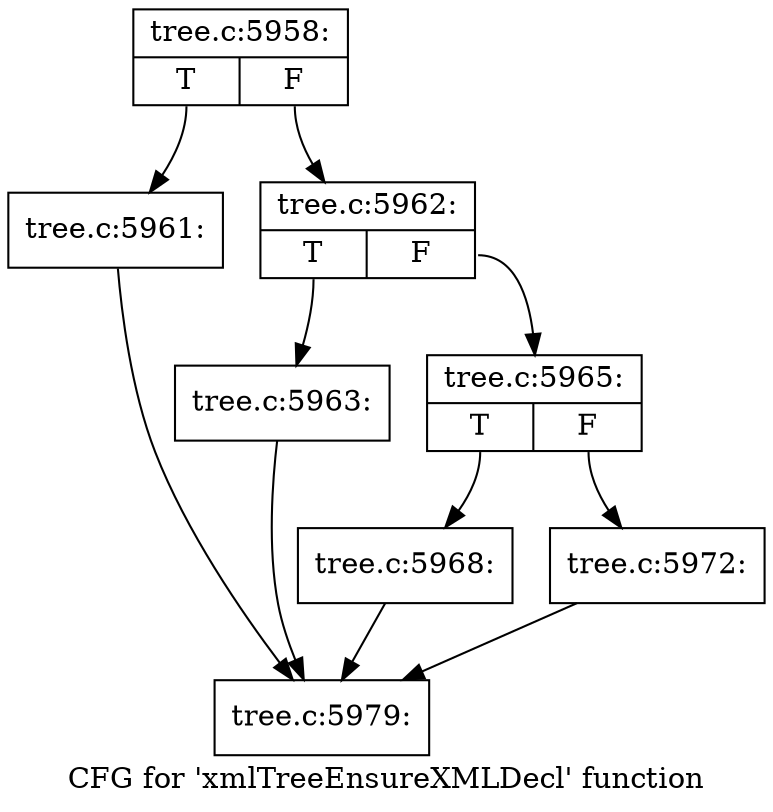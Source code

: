 digraph "CFG for 'xmlTreeEnsureXMLDecl' function" {
	label="CFG for 'xmlTreeEnsureXMLDecl' function";

	Node0x4836640 [shape=record,label="{tree.c:5958:|{<s0>T|<s1>F}}"];
	Node0x4836640:s0 -> Node0x483fb70;
	Node0x4836640:s1 -> Node0x483fbc0;
	Node0x483fb70 [shape=record,label="{tree.c:5961:}"];
	Node0x483fb70 -> Node0x483fc30;
	Node0x483fbc0 [shape=record,label="{tree.c:5962:|{<s0>T|<s1>F}}"];
	Node0x483fbc0:s0 -> Node0x4836ae0;
	Node0x483fbc0:s1 -> Node0x4836b30;
	Node0x4836ae0 [shape=record,label="{tree.c:5963:}"];
	Node0x4836ae0 -> Node0x483fc30;
	Node0x4836b30 [shape=record,label="{tree.c:5965:|{<s0>T|<s1>F}}"];
	Node0x4836b30:s0 -> Node0x48411d0;
	Node0x4836b30:s1 -> Node0x4841220;
	Node0x48411d0 [shape=record,label="{tree.c:5968:}"];
	Node0x48411d0 -> Node0x483fc30;
	Node0x4841220 [shape=record,label="{tree.c:5972:}"];
	Node0x4841220 -> Node0x483fc30;
	Node0x483fc30 [shape=record,label="{tree.c:5979:}"];
}
